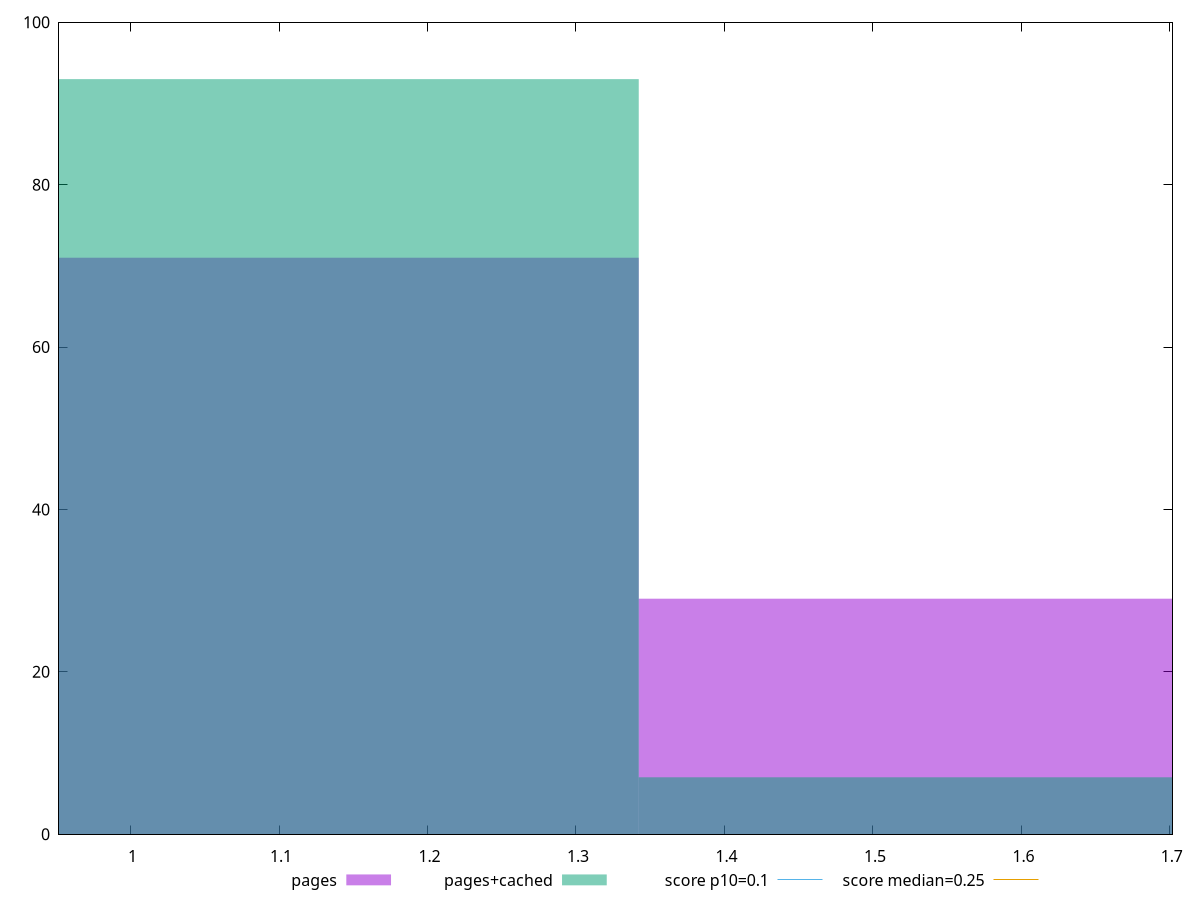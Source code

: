 reset

$pages <<EOF
1.0738193656390533 71
1.61072904845858 29
EOF

$pagesCached <<EOF
1.0738193656390533 93
1.61072904845858 7
EOF

set key outside below
set boxwidth 0.5369096828195267
set xrange [0.9517913771735298:1.7017826402452256]
set yrange [0:100]
set trange [0:100]
set style fill transparent solid 0.5 noborder

set parametric
set terminal svg size 640, 500 enhanced background rgb 'white'
set output "report_00015_2021-02-09T16-11-33.973Z/cumulative-layout-shift/comparison/histogram/0_vs_1.svg"

plot $pages title "pages" with boxes, \
     $pagesCached title "pages+cached" with boxes, \
     0.1,t title "score p10=0.1", \
     0.25,t title "score median=0.25"

reset
